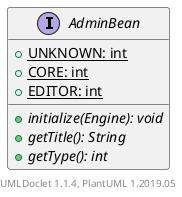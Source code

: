 @startuml

    interface AdminBean [[AdminBean.html]] {
        {static} +UNKNOWN: int
        {static} +CORE: int
        {static} +EDITOR: int
        {abstract} +initialize(Engine): void
        {abstract} +getTitle(): String
        {abstract} +getType(): int
    }


    center footer UMLDoclet 1.1.4, PlantUML 1.2019.05
@enduml
